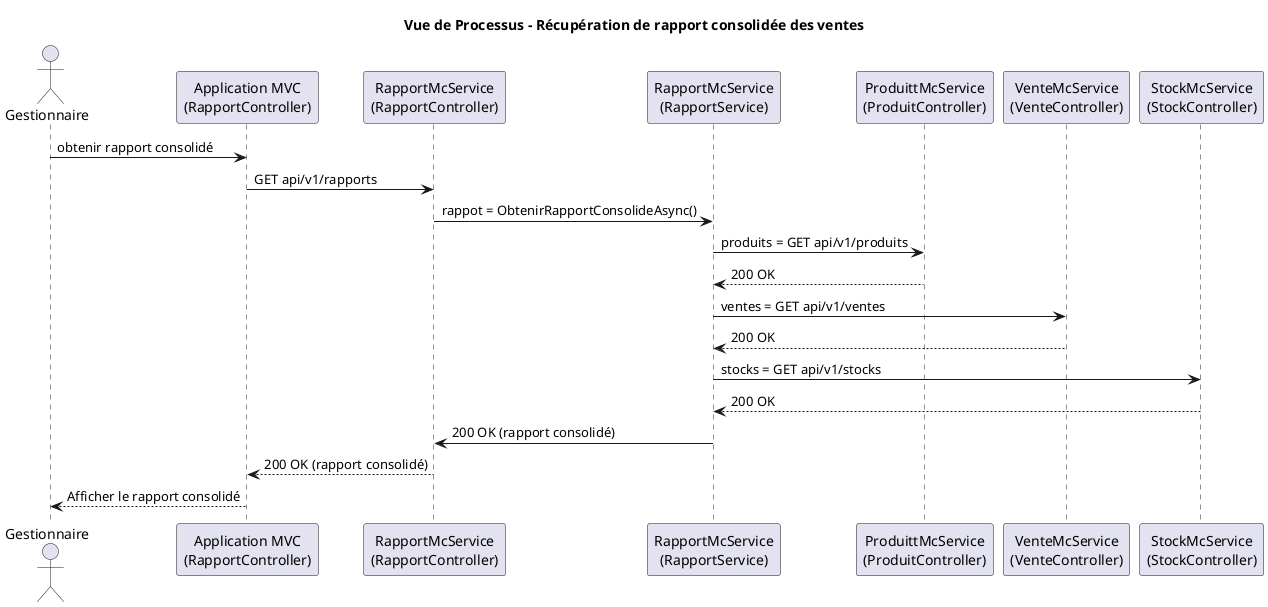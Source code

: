 @startuml Vue de processus - Récupération de rapport consolidée des ventes
title Vue de Processus – Récupération de rapport consolidée des ventes

actor Gestionnaire
participant "Application MVC\n(RapportController)" as UI
participant "RapportMcService\n(RapportController)" as RapportController
participant "RapportMcService\n(RapportService)" as RapportService
participant "ProduittMcService\n(ProduitController)" as ProduitController
participant "VenteMcService\n(VenteController)" as VenteController
participant "StockMcService\n(StockController)" as StockController

Gestionnaire -> UI : obtenir rapport consolidé
UI -> RapportController : GET api/v1/rapports
RapportController -> RapportService : rappot = ObtenirRapportConsolideAsync()
RapportService -> ProduitController : produits = GET api/v1/produits
ProduitController --> RapportService : 200 OK

RapportService -> VenteController : ventes = GET api/v1/ventes
VenteController --> RapportService : 200 OK

RapportService -> StockController : stocks = GET api/v1/stocks
StockController --> RapportService : 200 OK

RapportService -> RapportController : 200 OK (rapport consolidé)
RapportController --> UI : 200 OK (rapport consolidé) 

UI --> Gestionnaire : Afficher le rapport consolidé 

@enduml
